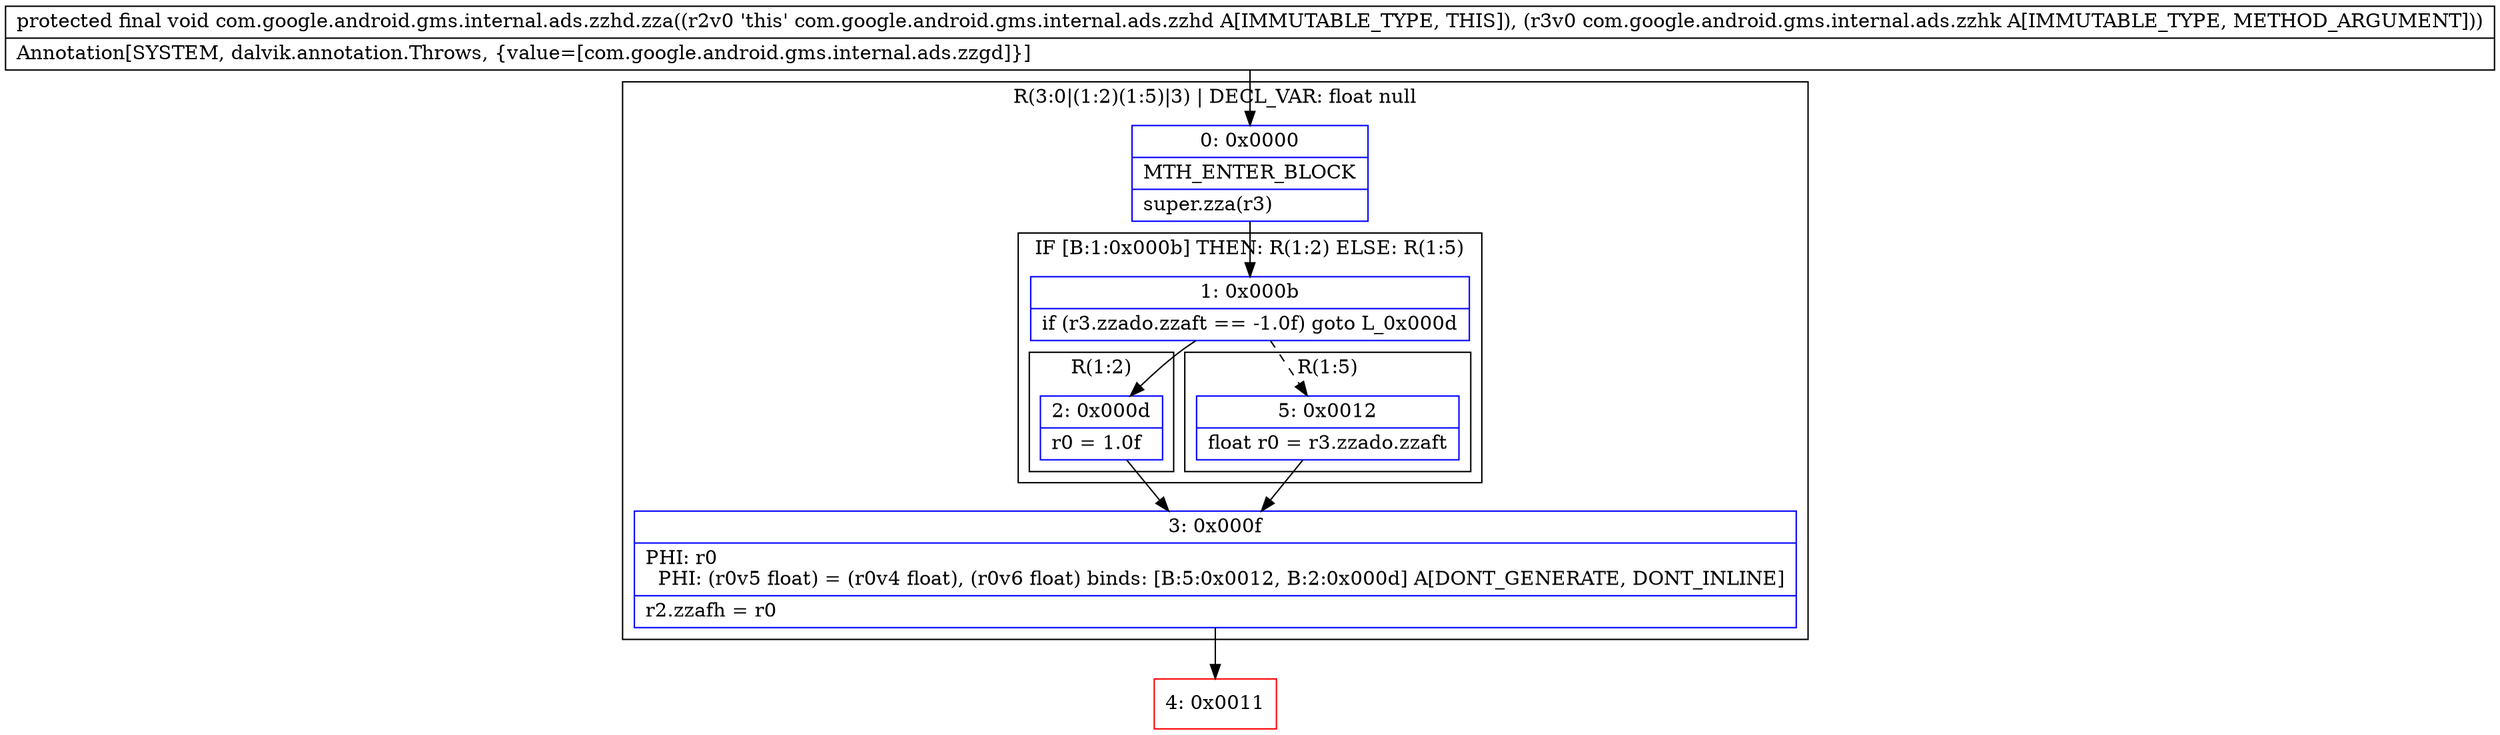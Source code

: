 digraph "CFG forcom.google.android.gms.internal.ads.zzhd.zza(Lcom\/google\/android\/gms\/internal\/ads\/zzhk;)V" {
subgraph cluster_Region_1223437914 {
label = "R(3:0|(1:2)(1:5)|3) | DECL_VAR: float null\l";
node [shape=record,color=blue];
Node_0 [shape=record,label="{0\:\ 0x0000|MTH_ENTER_BLOCK\l|super.zza(r3)\l}"];
subgraph cluster_IfRegion_1901583124 {
label = "IF [B:1:0x000b] THEN: R(1:2) ELSE: R(1:5)";
node [shape=record,color=blue];
Node_1 [shape=record,label="{1\:\ 0x000b|if (r3.zzado.zzaft == \-1.0f) goto L_0x000d\l}"];
subgraph cluster_Region_2063108309 {
label = "R(1:2)";
node [shape=record,color=blue];
Node_2 [shape=record,label="{2\:\ 0x000d|r0 = 1.0f\l}"];
}
subgraph cluster_Region_205357927 {
label = "R(1:5)";
node [shape=record,color=blue];
Node_5 [shape=record,label="{5\:\ 0x0012|float r0 = r3.zzado.zzaft\l}"];
}
}
Node_3 [shape=record,label="{3\:\ 0x000f|PHI: r0 \l  PHI: (r0v5 float) = (r0v4 float), (r0v6 float) binds: [B:5:0x0012, B:2:0x000d] A[DONT_GENERATE, DONT_INLINE]\l|r2.zzafh = r0\l}"];
}
Node_4 [shape=record,color=red,label="{4\:\ 0x0011}"];
MethodNode[shape=record,label="{protected final void com.google.android.gms.internal.ads.zzhd.zza((r2v0 'this' com.google.android.gms.internal.ads.zzhd A[IMMUTABLE_TYPE, THIS]), (r3v0 com.google.android.gms.internal.ads.zzhk A[IMMUTABLE_TYPE, METHOD_ARGUMENT]))  | Annotation[SYSTEM, dalvik.annotation.Throws, \{value=[com.google.android.gms.internal.ads.zzgd]\}]\l}"];
MethodNode -> Node_0;
Node_0 -> Node_1;
Node_1 -> Node_2;
Node_1 -> Node_5[style=dashed];
Node_2 -> Node_3;
Node_5 -> Node_3;
Node_3 -> Node_4;
}

